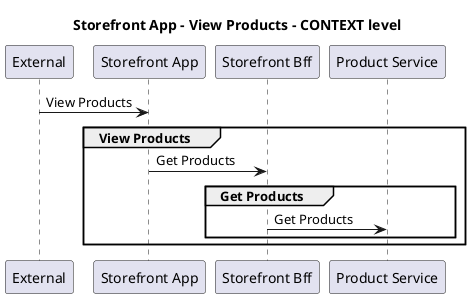 @startuml

title Storefront App - View Products - CONTEXT level

participant "External" as C4InterFlow.SoftwareSystems.ExternalSystem
participant "Storefront App" as ECommercePlatform.SoftwareSystems.StorefrontApp
participant "Storefront Bff" as ECommercePlatform.SoftwareSystems.StorefrontBff
participant "Product Service" as ECommercePlatform.SoftwareSystems.ProductService

C4InterFlow.SoftwareSystems.ExternalSystem -> ECommercePlatform.SoftwareSystems.StorefrontApp : View Products
group View Products
ECommercePlatform.SoftwareSystems.StorefrontApp -> ECommercePlatform.SoftwareSystems.StorefrontBff : Get Products
group Get Products
ECommercePlatform.SoftwareSystems.StorefrontBff -> ECommercePlatform.SoftwareSystems.ProductService : Get Products
end
end


@enduml
